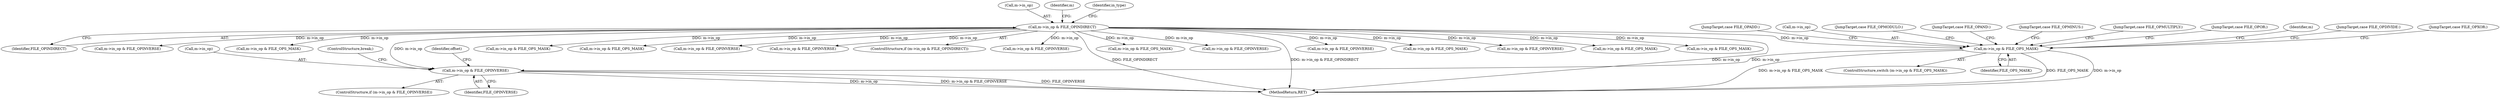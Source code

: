 digraph "0_file_4a284c89d6ef11aca34da65da7d673050a5ea320_4@pointer" {
"1000631" [label="(Call,m->in_op & FILE_OPINVERSE)"];
"1000564" [label="(Call,m->in_op & FILE_OPS_MASK)"];
"1000231" [label="(Call,m->in_op & FILE_OPINDIRECT)"];
"1000528" [label="(Call,m->in_op & FILE_OPINVERSE)"];
"1000232" [label="(Call,m->in_op)"];
"1000612" [label="(JumpTarget,case FILE_OPDIVIDE:)"];
"1000443" [label="(Call,m->in_op & FILE_OPS_MASK)"];
"1000635" [label="(Identifier,FILE_OPINVERSE)"];
"1000639" [label="(ControlStructure,break;)"];
"1000734" [label="(Call,m->in_op & FILE_OPINVERSE)"];
"1001132" [label="(Call,m->in_op & FILE_OPS_MASK)"];
"1000755" [label="(Call,m->in_op & FILE_OPS_MASK)"];
"1000584" [label="(JumpTarget,case FILE_OPXOR:)"];
"1000637" [label="(Identifier,offset)"];
"1001080" [label="(Call,m->in_op & FILE_OPINVERSE)"];
"1000591" [label="(JumpTarget,case FILE_OPADD:)"];
"1001784" [label="(MethodReturn,RET)"];
"1000240" [label="(Identifier,m)"];
"1000893" [label="(Call,m->in_op & FILE_OPS_MASK)"];
"1000565" [label="(Call,m->in_op)"];
"1001013" [label="(Call,m->in_op & FILE_OPS_MASK)"];
"1000231" [label="(Call,m->in_op & FILE_OPINDIRECT)"];
"1000667" [label="(Call,m->in_op & FILE_OPS_MASK)"];
"1000563" [label="(ControlStructure,switch (m->in_op & FILE_OPS_MASK))"];
"1000619" [label="(JumpTarget,case FILE_OPMODULO:)"];
"1000840" [label="(Call,m->in_op & FILE_OPINVERSE)"];
"1000630" [label="(ControlStructure,if (m->in_op & FILE_OPINVERSE))"];
"1000570" [label="(JumpTarget,case FILE_OPAND:)"];
"1000632" [label="(Call,m->in_op)"];
"1001199" [label="(Call,m->in_op & FILE_OPINVERSE)"];
"1000424" [label="(Identifier,in_type)"];
"1000564" [label="(Call,m->in_op & FILE_OPS_MASK)"];
"1000598" [label="(JumpTarget,case FILE_OPMINUS:)"];
"1000230" [label="(ControlStructure,if (m->in_op & FILE_OPINDIRECT))"];
"1000960" [label="(Call,m->in_op & FILE_OPINVERSE)"];
"1000605" [label="(JumpTarget,case FILE_OPMULTIPLY:)"];
"1000577" [label="(JumpTarget,case FILE_OPOR:)"];
"1000633" [label="(Identifier,m)"];
"1000235" [label="(Identifier,FILE_OPINDIRECT)"];
"1001220" [label="(Call,m->in_op & FILE_OPS_MASK)"];
"1000631" [label="(Call,m->in_op & FILE_OPINVERSE)"];
"1001305" [label="(Call,m->in_op & FILE_OPINVERSE)"];
"1000568" [label="(Identifier,FILE_OPS_MASK)"];
"1000631" -> "1000630"  [label="AST: "];
"1000631" -> "1000635"  [label="CFG: "];
"1000632" -> "1000631"  [label="AST: "];
"1000635" -> "1000631"  [label="AST: "];
"1000637" -> "1000631"  [label="CFG: "];
"1000639" -> "1000631"  [label="CFG: "];
"1000631" -> "1001784"  [label="DDG: m->in_op"];
"1000631" -> "1001784"  [label="DDG: m->in_op & FILE_OPINVERSE"];
"1000631" -> "1001784"  [label="DDG: FILE_OPINVERSE"];
"1000564" -> "1000631"  [label="DDG: m->in_op"];
"1000231" -> "1000631"  [label="DDG: m->in_op"];
"1000564" -> "1000563"  [label="AST: "];
"1000564" -> "1000568"  [label="CFG: "];
"1000565" -> "1000564"  [label="AST: "];
"1000568" -> "1000564"  [label="AST: "];
"1000570" -> "1000564"  [label="CFG: "];
"1000577" -> "1000564"  [label="CFG: "];
"1000584" -> "1000564"  [label="CFG: "];
"1000591" -> "1000564"  [label="CFG: "];
"1000598" -> "1000564"  [label="CFG: "];
"1000605" -> "1000564"  [label="CFG: "];
"1000612" -> "1000564"  [label="CFG: "];
"1000619" -> "1000564"  [label="CFG: "];
"1000633" -> "1000564"  [label="CFG: "];
"1000564" -> "1001784"  [label="DDG: FILE_OPS_MASK"];
"1000564" -> "1001784"  [label="DDG: m->in_op"];
"1000564" -> "1001784"  [label="DDG: m->in_op & FILE_OPS_MASK"];
"1000231" -> "1000564"  [label="DDG: m->in_op"];
"1000231" -> "1000230"  [label="AST: "];
"1000231" -> "1000235"  [label="CFG: "];
"1000232" -> "1000231"  [label="AST: "];
"1000235" -> "1000231"  [label="AST: "];
"1000240" -> "1000231"  [label="CFG: "];
"1000424" -> "1000231"  [label="CFG: "];
"1000231" -> "1001784"  [label="DDG: FILE_OPINDIRECT"];
"1000231" -> "1001784"  [label="DDG: m->in_op & FILE_OPINDIRECT"];
"1000231" -> "1001784"  [label="DDG: m->in_op"];
"1000231" -> "1000443"  [label="DDG: m->in_op"];
"1000231" -> "1000528"  [label="DDG: m->in_op"];
"1000231" -> "1000667"  [label="DDG: m->in_op"];
"1000231" -> "1000734"  [label="DDG: m->in_op"];
"1000231" -> "1000755"  [label="DDG: m->in_op"];
"1000231" -> "1000840"  [label="DDG: m->in_op"];
"1000231" -> "1000893"  [label="DDG: m->in_op"];
"1000231" -> "1000960"  [label="DDG: m->in_op"];
"1000231" -> "1001013"  [label="DDG: m->in_op"];
"1000231" -> "1001080"  [label="DDG: m->in_op"];
"1000231" -> "1001132"  [label="DDG: m->in_op"];
"1000231" -> "1001199"  [label="DDG: m->in_op"];
"1000231" -> "1001220"  [label="DDG: m->in_op"];
"1000231" -> "1001305"  [label="DDG: m->in_op"];
}
